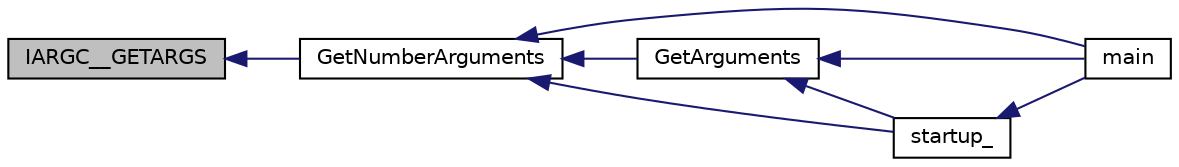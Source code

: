 digraph "IARGC__GETARGS"
{
  edge [fontname="Helvetica",fontsize="10",labelfontname="Helvetica",labelfontsize="10"];
  node [fontname="Helvetica",fontsize="10",shape=record];
  rankdir="LR";
  Node1 [label="IARGC__GETARGS",height=0.2,width=0.4,color="black", fillcolor="grey75", style="filled", fontcolor="black"];
  Node1 -> Node2 [dir="back",color="midnightblue",fontsize="10",style="solid",fontname="Helvetica"];
  Node2 [label="GetNumberArguments",height=0.2,width=0.4,color="black", fillcolor="white", style="filled",URL="$d3/dfa/_get_arguments_8cpp.html#a88dff3268908bdd2b1c6edfc91d65f7c"];
  Node2 -> Node3 [dir="back",color="midnightblue",fontsize="10",style="solid",fontname="Helvetica"];
  Node3 [label="main",height=0.2,width=0.4,color="black", fillcolor="white", style="filled",URL="$d9/d0e/event_reader_8cpp.html#a0ddf1224851353fc92bfbff6f499fa97"];
  Node2 -> Node4 [dir="back",color="midnightblue",fontsize="10",style="solid",fontname="Helvetica"];
  Node4 [label="GetArguments",height=0.2,width=0.4,color="black", fillcolor="white", style="filled",URL="$d3/dfa/_get_arguments_8cpp.html#a6548defa977d908011f5192a59873366",tooltip="Returns an argv style array that can be used to pass to getopt and other similar functions. "];
  Node4 -> Node3 [dir="back",color="midnightblue",fontsize="10",style="solid",fontname="Helvetica"];
  Node4 -> Node5 [dir="back",color="midnightblue",fontsize="10",style="solid",fontname="Helvetica"];
  Node5 [label="startup_",height=0.2,width=0.4,color="black", fillcolor="white", style="filled",URL="$d1/dd5/utkscanor_8cpp.html#a8dbf7975e3e8cf9404086d6f85c6f308",tooltip="Begins setups the interface between SCANOR and the C++ and the Unpacker. It also handles the processi..."];
  Node5 -> Node3 [dir="back",color="midnightblue",fontsize="10",style="solid",fontname="Helvetica"];
  Node2 -> Node5 [dir="back",color="midnightblue",fontsize="10",style="solid",fontname="Helvetica"];
}
